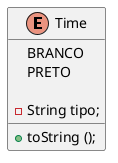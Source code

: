 @startuml

skinparam linetype ortho 

enum Time {
    BRANCO
    PRETO

    - String tipo;
    + toString ();
}

@enduml